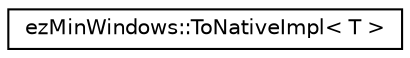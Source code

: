 digraph "Graphical Class Hierarchy"
{
 // LATEX_PDF_SIZE
  edge [fontname="Helvetica",fontsize="10",labelfontname="Helvetica",labelfontsize="10"];
  node [fontname="Helvetica",fontsize="10",shape=record];
  rankdir="LR";
  Node0 [label="ezMinWindows::ToNativeImpl\< T \>",height=0.2,width=0.4,color="black", fillcolor="white", style="filled",URL="$d6/d6f/structez_min_windows_1_1_to_native_impl.htm",tooltip=" "];
}
